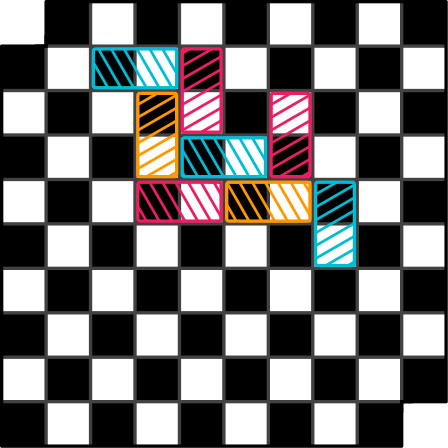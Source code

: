<?xml version="1.0"?>
<!DOCTYPE ipe SYSTEM "ipe.dtd">
<ipe version="70218" creator="Ipe 7.2.28">
<info created="D:20160503164621" modified="D:20240317162712"/>
<ipestyle name="tungsteno">
<symbol name="arrow/arc(spx)">
<path stroke="sym-stroke" fill="sym-stroke" pen="sym-pen">
0 0 m
-1 0.333 l
-1 -0.333 l
h
</path>
</symbol>
<symbol name="arrow/farc(spx)">
<path stroke="sym-stroke" fill="white" pen="sym-pen">
0 0 m
-1 0.333 l
-1 -0.333 l
h
</path>
</symbol>
<symbol name="arrow/ptarc(spx)">
<path stroke="sym-stroke" fill="sym-stroke" pen="sym-pen">
0 0 m
-1 0.333 l
-0.8 0 l
-1 -0.333 l
h
</path>
</symbol>
<symbol name="arrow/fptarc(spx)">
<path stroke="sym-stroke" fill="white" pen="sym-pen">
0 0 m
-1 0.333 l
-0.8 0 l
-1 -0.333 l
h
</path>
</symbol>
<symbol name="mark/circle(sx)" transformations="translations">
<path fill="sym-stroke">
0.6 0 0 0.6 0 0 e
0.4 0 0 0.4 0 0 e
</path>
</symbol>
<symbol name="mark/disk(sx)" transformations="translations">
<path fill="sym-stroke">
0.6 0 0 0.6 0 0 e
</path>
</symbol>
<symbol name="mark/fdisk(sfx)" transformations="translations">
<group>
<path fill="sym-fill">
0.5 0 0 0.5 0 0 e
</path>
<path fill="sym-stroke" fillrule="eofill">
0.6 0 0 0.6 0 0 e
0.4 0 0 0.4 0 0 e
</path>
</group>
</symbol>
<symbol name="mark/box(sx)" transformations="translations">
<path fill="sym-stroke" fillrule="eofill">
-0.6 -0.6 m
0.6 -0.6 l
0.6 0.6 l
-0.6 0.6 l
h
-0.4 -0.4 m
0.4 -0.4 l
0.4 0.4 l
-0.4 0.4 l
h
</path>
</symbol>
<symbol name="mark/square(sx)" transformations="translations">
<path fill="sym-stroke">
-0.6 -0.6 m
0.6 -0.6 l
0.6 0.6 l
-0.6 0.6 l
h
</path>
</symbol>
<symbol name="mark/fsquare(sfx)" transformations="translations">
<group>
<path fill="sym-fill">
-0.5 -0.5 m
0.5 -0.5 l
0.5 0.5 l
-0.5 0.5 l
h
</path>
<path fill="sym-stroke" fillrule="eofill">
-0.6 -0.6 m
0.6 -0.6 l
0.6 0.6 l
-0.6 0.6 l
h
-0.4 -0.4 m
0.4 -0.4 l
0.4 0.4 l
-0.4 0.4 l
h
</path>
</group>
</symbol>
<symbol name="mark/cross(sx)" transformations="translations">
<group>
<path fill="sym-stroke">
-0.43 -0.57 m
0.57 0.43 l
0.43 0.57 l
-0.57 -0.43 l
h
</path>
<path fill="sym-stroke">
-0.43 0.57 m
0.57 -0.43 l
0.43 -0.57 l
-0.57 0.43 l
h
</path>
</group>
</symbol>
<symbol name="arrow/fnormal(spx)">
<path stroke="sym-stroke" fill="white" pen="sym-pen">
0 0 m
-1 0.333 l
-1 -0.333 l
h
</path>
</symbol>
<symbol name="arrow/pointed(spx)">
<path stroke="sym-stroke" fill="sym-stroke" pen="sym-pen">
0 0 m
-1 0.333 l
-0.8 0 l
-1 -0.333 l
h
</path>
</symbol>
<symbol name="arrow/fpointed(spx)">
<path stroke="sym-stroke" fill="white" pen="sym-pen">
0 0 m
-1 0.333 l
-0.8 0 l
-1 -0.333 l
h
</path>
</symbol>
<symbol name="arrow/linear(spx)">
<path stroke="sym-stroke" pen="sym-pen">
-1 0.333 m
0 0 l
-1 -0.333 l
</path>
</symbol>
<symbol name="arrow/fdouble(spx)">
<path stroke="sym-stroke" fill="white" pen="sym-pen">
0 0 m
-1 0.333 l
-1 -0.333 l
h
-1 0 m
-2 0.333 l
-2 -0.333 l
h
</path>
</symbol>
<symbol name="arrow/double(spx)">
<path stroke="sym-stroke" fill="sym-stroke" pen="sym-pen">
0 0 m
-1 0.333 l
-1 -0.333 l
h
-1 0 m
-2 0.333 l
-2 -0.333 l
h
</path>
</symbol>
<symbol name="arrow/mid-normal(spx)">
<path stroke="sym-stroke" fill="sym-stroke" pen="sym-pen">
0.5 0 m
-0.5 0.333 l
-0.5 -0.333 l
h
</path>
</symbol>
<symbol name="arrow/mid-fnormal(spx)">
<path stroke="sym-stroke" fill="white" pen="sym-pen">
0.5 0 m
-0.5 0.333 l
-0.5 -0.333 l
h
</path>
</symbol>
<symbol name="arrow/mid-pointed(spx)">
<path stroke="sym-stroke" fill="sym-stroke" pen="sym-pen">
0.5 0 m
-0.5 0.333 l
-0.3 0 l
-0.5 -0.333 l
h
</path>
</symbol>
<symbol name="arrow/mid-fpointed(spx)">
<path stroke="sym-stroke" fill="white" pen="sym-pen">
0.5 0 m
-0.5 0.333 l
-0.3 0 l
-0.5 -0.333 l
h
</path>
</symbol>
<symbol name="arrow/mid-double(spx)">
<path stroke="sym-stroke" fill="sym-stroke" pen="sym-pen">
1 0 m
0 0.333 l
0 -0.333 l
h
0 0 m
-1 0.333 l
-1 -0.333 l
h
</path>
</symbol>
<symbol name="arrow/mid-fdouble(spx)">
<path stroke="sym-stroke" fill="white" pen="sym-pen">
1 0 m
0 0.333 l
0 -0.333 l
h
0 0 m
-1 0.333 l
-1 -0.333 l
h
</path>
</symbol>
<anglesize name="22.5 deg" value="22.5"/>
<anglesize name="30 deg" value="30"/>
<anglesize name="45 deg" value="45"/>
<anglesize name="60 deg" value="60"/>
<anglesize name="90 deg" value="90"/>
<arrowsize name="large" value="10"/>
<arrowsize name="small" value="5"/>
<arrowsize name="tiny" value="3"/>
<color name="amber100" value="1 0.925 0.702"/>
<color name="amber200" value="1 0.878 0.51"/>
<color name="amber300" value="1 0.835 0.31"/>
<color name="amber400" value="1 0.792 0.157"/>
<color name="amber500" value="1 0.757 0.027"/>
<color name="amber600" value="1 0.702 0"/>
<color name="amber700" value="1 0.627 0"/>
<color name="amber800" value="1 0.561 0"/>
<color name="amber900" value="1 0.435 0"/>
<color name="blue100" value="0.733 0.871 0.984"/>
<color name="blue200" value="0.565 0.792 0.976"/>
<color name="blue300" value="0.392 0.71 0.965"/>
<color name="blue400" value="0.259 0.647 0.961"/>
<color name="blue500" value="0.129 0.588 0.953"/>
<color name="blue600" value="0.118 0.533 0.898"/>
<color name="blue700" value="0.098 0.463 0.824"/>
<color name="blue800" value="0.082 0.396 0.753"/>
<color name="blue900" value="0.051 0.278 0.631"/>
<color name="bluegray100" value="0.812 0.847 0.863"/>
<color name="bluegray200" value="0.69 0.745 0.773"/>
<color name="bluegray300" value="0.565 0.643 0.682"/>
<color name="bluegray400" value="0.471 0.565 0.612"/>
<color name="bluegray500" value="0.376 0.49 0.545"/>
<color name="bluegray600" value="0.329 0.431 0.478"/>
<color name="bluegray700" value="0.271 0.353 0.392"/>
<color name="bluegray800" value="0.216 0.278 0.31"/>
<color name="bluegray900" value="0.149 0.196 0.22"/>
<color name="brown100" value="0.843 0.8 0.784"/>
<color name="brown200" value="0.737 0.667 0.643"/>
<color name="brown300" value="0.631 0.533 0.498"/>
<color name="brown400" value="0.553 0.431 0.388"/>
<color name="brown500" value="0.475 0.333 0.282"/>
<color name="brown600" value="0.427 0.298 0.255"/>
<color name="brown700" value="0.365 0.251 0.216"/>
<color name="brown800" value="0.306 0.204 0.18"/>
<color name="brown900" value="0.243 0.153 0.137"/>
<color name="cyan100" value="0.698 0.922 0.949"/>
<color name="cyan200" value="0.502 0.871 0.918"/>
<color name="cyan300" value="0.302 0.816 0.882"/>
<color name="cyan400" value="0.149 0.776 0.855"/>
<color name="cyan500" value="0 0.737 0.831"/>
<color name="cyan600" value="0 0.675 0.757"/>
<color name="cyan700" value="0 0.592 0.655"/>
<color name="cyan800" value="0 0.514 0.561"/>
<color name="cyan900" value="0 0.376 0.392"/>
<color name="deeporange100" value="1 0.8 0.737"/>
<color name="deeporange200" value="1 0.671 0.569"/>
<color name="deeporange300" value="1 0.541 0.396"/>
<color name="deeporange400" value="1 0.439 0.263"/>
<color name="deeporange500" value="1 0.341 0.133"/>
<color name="deeporange600" value="0.957 0.318 0.118"/>
<color name="deeporange700" value="0.902 0.29 0.098"/>
<color name="deeporange800" value="0.847 0.263 0.082"/>
<color name="deeporange900" value="0.749 0.212 0.047"/>
<color name="deeppurple100" value="0.82 0.769 0.914"/>
<color name="deeppurple200" value="0.702 0.616 0.859"/>
<color name="deeppurple300" value="0.584 0.459 0.804"/>
<color name="deeppurple400" value="0.494 0.341 0.761"/>
<color name="deeppurple500" value="0.404 0.227 0.718"/>
<color name="deeppurple600" value="0.369 0.208 0.694"/>
<color name="deeppurple700" value="0.318 0.176 0.659"/>
<color name="deeppurple800" value="0.271 0.153 0.627"/>
<color name="deeppurple900" value="0.192 0.106 0.573"/>
<color name="gray100" value="0.961"/>
<color name="gray200" value="0.933"/>
<color name="gray300" value="0.878"/>
<color name="gray400" value="0.741"/>
<color name="gray500" value="0.62"/>
<color name="gray600" value="0.459"/>
<color name="gray700" value="0.38"/>
<color name="gray800" value="0.259"/>
<color name="gray900" value="0.129"/>
<color name="green100" value="0.784 0.902 0.788"/>
<color name="green200" value="0.647 0.839 0.655"/>
<color name="green300" value="0.506 0.78 0.518"/>
<color name="green400" value="0.4 0.733 0.416"/>
<color name="green500" value="0.298 0.686 0.314"/>
<color name="green600" value="0.263 0.627 0.278"/>
<color name="green700" value="0.22 0.557 0.235"/>
<color name="green800" value="0.18 0.49 0.196"/>
<color name="green900" value="0.106 0.369 0.125"/>
<color name="indigo100" value="0.773 0.792 0.914"/>
<color name="indigo200" value="0.624 0.659 0.855"/>
<color name="indigo300" value="0.475 0.525 0.796"/>
<color name="indigo400" value="0.361 0.42 0.753"/>
<color name="indigo500" value="0.247 0.318 0.71"/>
<color name="indigo600" value="0.224 0.286 0.671"/>
<color name="indigo700" value="0.188 0.247 0.624"/>
<color name="indigo800" value="0.157 0.208 0.576"/>
<color name="indigo900" value="0.102 0.137 0.494"/>
<color name="lightblue100" value="0.702 0.898 0.988"/>
<color name="lightblue200" value="0.506 0.831 0.98"/>
<color name="lightblue300" value="0.31 0.765 0.969"/>
<color name="lightblue400" value="0.161 0.714 0.965"/>
<color name="lightblue500" value="0.012 0.663 0.957"/>
<color name="lightblue600" value="0.012 0.608 0.898"/>
<color name="lightblue700" value="0.008 0.533 0.82"/>
<color name="lightblue800" value="0.008 0.467 0.741"/>
<color name="lightblue900" value="0.004 0.341 0.608"/>
<color name="lightgreen100" value="0.863 0.929 0.784"/>
<color name="lightgreen200" value="0.773 0.882 0.647"/>
<color name="lightgreen300" value="0.682 0.835 0.506"/>
<color name="lightgreen400" value="0.612 0.8 0.396"/>
<color name="lightgreen500" value="0.545 0.765 0.29"/>
<color name="lightgreen600" value="0.486 0.702 0.259"/>
<color name="lightgreen700" value="0.408 0.624 0.22"/>
<color name="lightgreen800" value="0.333 0.545 0.184"/>
<color name="lightgreen900" value="0.2 0.412 0.118"/>
<color name="lime100" value="0.941 0.957 0.765"/>
<color name="lime200" value="0.902 0.933 0.612"/>
<color name="lime300" value="0.863 0.906 0.459"/>
<color name="lime400" value="0.831 0.882 0.341"/>
<color name="lime500" value="0.804 0.863 0.224"/>
<color name="lime600" value="0.753 0.792 0.2"/>
<color name="lime700" value="0.686 0.706 0.169"/>
<color name="lime800" value="0.62 0.616 0.141"/>
<color name="lime900" value="0.51 0.467 0.09"/>
<color name="orange100" value="1 0.878 0.698"/>
<color name="orange200" value="1 0.8 0.502"/>
<color name="orange300" value="1 0.718 0.302"/>
<color name="orange400" value="1 0.655 0.149"/>
<color name="orange500" value="1 0.596 0"/>
<color name="orange600" value="0.984 0.549 0"/>
<color name="orange700" value="0.961 0.486 0"/>
<color name="orange800" value="0.937 0.424 0"/>
<color name="orange900" value="0.902 0.318 0"/>
<color name="pink100" value="0.973 0.733 0.816"/>
<color name="pink200" value="0.957 0.561 0.694"/>
<color name="pink300" value="0.941 0.384 0.573"/>
<color name="pink400" value="0.925 0.251 0.478"/>
<color name="pink500" value="0.914 0.118 0.388"/>
<color name="pink600" value="0.847 0.106 0.376"/>
<color name="pink700" value="0.761 0.094 0.357"/>
<color name="pink800" value="0.678 0.078 0.341"/>
<color name="pink900" value="0.533 0.055 0.31"/>
<color name="purple100" value="0.882 0.745 0.906"/>
<color name="purple200" value="0.808 0.576 0.847"/>
<color name="purple300" value="0.729 0.408 0.784"/>
<color name="purple400" value="0.671 0.278 0.737"/>
<color name="purple500" value="0.612 0.153 0.69"/>
<color name="purple600" value="0.557 0.141 0.667"/>
<color name="purple700" value="0.482 0.122 0.635"/>
<color name="purple800" value="0.416 0.106 0.604"/>
<color name="purple900" value="0.29 0.078 0.549"/>
<color name="red100" value="1 0.804 0.824"/>
<color name="red200" value="0.937 0.604 0.604"/>
<color name="red300" value="0.898 0.451 0.451"/>
<color name="red400" value="0.937 0.325 0.314"/>
<color name="red500" value="0.957 0.263 0.212"/>
<color name="red600" value="0.898 0.224 0.208"/>
<color name="red700" value="0.827 0.184 0.184"/>
<color name="red800" value="0.776 0.157 0.157"/>
<color name="red900" value="0.718 0.11 0.11"/>
<color name="teal100" value="0.698 0.875 0.859"/>
<color name="teal200" value="0.502 0.796 0.769"/>
<color name="teal300" value="0.302 0.714 0.675"/>
<color name="teal400" value="0.149 0.651 0.604"/>
<color name="teal500" value="0 0.588 0.533"/>
<color name="teal600" value="0 0.537 0.482"/>
<color name="teal700" value="0 0.475 0.42"/>
<color name="teal800" value="0 0.412 0.361"/>
<color name="teal900" value="0 0.302 0.251"/>
<color name="yellow100" value="1 0.976 0.769"/>
<color name="yellow200" value="1 0.961 0.616"/>
<color name="yellow300" value="1 0.945 0.463"/>
<color name="yellow400" value="1 0.933 0.345"/>
<color name="yellow500" value="1 0.922 0.231"/>
<color name="yellow600" value="0.992 0.847 0.208"/>
<color name="yellow700" value="0.984 0.753 0.176"/>
<color name="yellow800" value="0.976 0.659 0.145"/>
<color name="yellow900" value="0.961 0.498 0.09"/>
<dashstyle name="dash dot dotted" value="[4 2 1 2 1 2] 0"/>
<dashstyle name="dash dotted" value="[4 2 1 2] 0"/>
<dashstyle name="dashed" value="[4] 0"/>
<dashstyle name="dotted" value="[1 3] 0"/>
<gridsize name="10 pts (~3.5 mm)" value="10"/>
<gridsize name="14 pts (~5 mm)" value="14"/>
<gridsize name="16 pts (~6 mm)" value="16"/>
<gridsize name="20 pts (~7 mm)" value="20"/>
<gridsize name="28 pts (~10 mm)" value="28"/>
<gridsize name="32 pts (~12 mm)" value="32"/>
<gridsize name="4 pts" value="4"/>
<gridsize name="56 pts (~20 mm)" value="56"/>
<gridsize name="8 pts (~3 mm)" value="8"/>
<opacity name="10%" value="0.1"/>
<opacity name="20%" value="0.2"/>
<opacity name="30%" value="0.3"/>
<opacity name="40%" value="0.4"/>
<opacity name="50%" value="0.5"/>
<opacity name="60%" value="0.6"/>
<opacity name="70%" value="0.7"/>
<opacity name="80%" value="0.8"/>
<opacity name="90%" value="0.9"/>
<pen name="fat" value="1.2"/>
<pen name="heavier" value="0.8"/>
<pen name="ultrafat" value="2"/>
<symbolsize name="large" value="5"/>
<symbolsize name="small" value="2"/>
<symbolsize name="tiny" value="1.1"/>
<textsize name="Huge" value="\Huge"/>
<textsize name="LARGE" value="\LARGE"/>
<textsize name="Large" value="\Large"/>
<textsize name="footnote" value="\footnotesize"/>
<textsize name="huge" value="\huge"/>
<textsize name="large" value="\large"/>
<textsize name="script" value="\scriptsize"/>
<textsize name="small" value="\small"/>
<textsize name="tiny" value="\tiny"/>
<textstyle name="center" begin="\begin{center}" end="\end{center}"/>
<textstyle name="item" begin="\begin{itemize}\item{}" end="\end{itemize}"/>
<textstyle name="itemize" begin="\begin{itemize}" end="\end{itemize}"/>
<tiling name="falling" angle="-60" step="4" width="1"/>
<tiling name="rising" angle="30" step="4" width="1"/>
</ipestyle>
<page>
<layer name="alpha"/>
<view layers="alpha" active="alpha"/>
<group layer="alpha" matrix="1 0 0 1 0 176">
<path matrix="1 0 0 1 0 -176" fill="black">
144 768 m
144 752 l
160 752 l
160 768 l
h
</path>
<path matrix="1 0 0 1 32 -176" fill="black">
144 768 m
144 752 l
160 752 l
160 768 l
h
</path>
<path matrix="1 0 0 1 64 -176" fill="black">
144 768 m
144 752 l
160 752 l
160 768 l
h
</path>
<path matrix="1 0 0 1 96 -176" fill="black">
144 768 m
144 752 l
160 752 l
160 768 l
h
</path>
<path matrix="1 0 0 1 128 -176" fill="black">
144 768 m
144 752 l
160 752 l
160 768 l
h
</path>
<path matrix="1 0 0 1 -16 -192" fill="black">
144 768 m
144 752 l
160 752 l
160 768 l
h
</path>
<path matrix="1 0 0 1 16 -192" fill="black">
144 768 m
144 752 l
160 752 l
160 768 l
h
</path>
<path matrix="1 0 0 1 48 -192" fill="black">
144 768 m
144 752 l
160 752 l
160 768 l
h
</path>
<path matrix="1 0 0 1 80 -192" fill="black">
144 768 m
144 752 l
160 752 l
160 768 l
h
</path>
<path matrix="1 0 0 1 112 -192" fill="black">
144 768 m
144 752 l
160 752 l
160 768 l
h
</path>
<path matrix="1 0 0 1 0 -208" fill="black">
144 768 m
144 752 l
160 752 l
160 768 l
h
</path>
<path matrix="1 0 0 1 32 -208" fill="black">
144 768 m
144 752 l
160 752 l
160 768 l
h
</path>
<path matrix="1 0 0 1 64 -208" fill="black">
144 768 m
144 752 l
160 752 l
160 768 l
h
</path>
<path matrix="1 0 0 1 96 -208" fill="black">
144 768 m
144 752 l
160 752 l
160 768 l
h
</path>
<path matrix="1 0 0 1 128 -208" fill="black">
144 768 m
144 752 l
160 752 l
160 768 l
h
</path>
<path matrix="1 0 0 1 -16 -224" fill="black">
144 768 m
144 752 l
160 752 l
160 768 l
h
</path>
<path matrix="1 0 0 1 16 -224" fill="black">
144 768 m
144 752 l
160 752 l
160 768 l
h
</path>
<path matrix="1 0 0 1 48 -224" fill="black">
144 768 m
144 752 l
160 752 l
160 768 l
h
</path>
<path matrix="1 0 0 1 80 -224" fill="black">
144 768 m
144 752 l
160 752 l
160 768 l
h
</path>
<path matrix="1 0 0 1 112 -224" fill="black">
144 768 m
144 752 l
160 752 l
160 768 l
h
</path>
<path matrix="1 0 0 1 0 -240" fill="black">
144 768 m
144 752 l
160 752 l
160 768 l
h
</path>
<path matrix="1 0 0 1 32 -240" fill="black">
144 768 m
144 752 l
160 752 l
160 768 l
h
</path>
<path matrix="1 0 0 1 64 -240" fill="black">
144 768 m
144 752 l
160 752 l
160 768 l
h
</path>
<path matrix="1 0 0 1 96 -240" fill="black">
144 768 m
144 752 l
160 752 l
160 768 l
h
</path>
<path matrix="1 0 0 1 128 -240" fill="black">
144 768 m
144 752 l
160 752 l
160 768 l
h
</path>
<path matrix="1 0 0 1 -16 -256" fill="black">
144 768 m
144 752 l
160 752 l
160 768 l
h
</path>
<path matrix="1 0 0 1 16 -256" fill="black">
144 768 m
144 752 l
160 752 l
160 768 l
h
</path>
<path matrix="1 0 0 1 48 -256" fill="black">
144 768 m
144 752 l
160 752 l
160 768 l
h
</path>
<path matrix="1 0 0 1 80 -256" fill="black">
144 768 m
144 752 l
160 752 l
160 768 l
h
</path>
<path matrix="1 0 0 1 112 -256" fill="black">
144 768 m
144 752 l
160 752 l
160 768 l
h
</path>
<path matrix="1 0 0 1 0 -272" fill="black">
144 768 m
144 752 l
160 752 l
160 768 l
h
</path>
<path matrix="1 0 0 1 32 -272" fill="black">
144 768 m
144 752 l
160 752 l
160 768 l
h
</path>
<path matrix="1 0 0 1 64 -272" fill="black">
144 768 m
144 752 l
160 752 l
160 768 l
h
</path>
<path matrix="1 0 0 1 96 -272" fill="black">
144 768 m
144 752 l
160 752 l
160 768 l
h
</path>
<path matrix="1 0 0 1 128 -272" fill="black">
144 768 m
144 752 l
160 752 l
160 768 l
h
</path>
<path matrix="1 0 0 1 -16 -288" fill="black">
144 768 m
144 752 l
160 752 l
160 768 l
h
</path>
<path matrix="1 0 0 1 16 -288" fill="black">
144 768 m
144 752 l
160 752 l
160 768 l
h
</path>
<path matrix="1 0 0 1 48 -288" fill="black">
144 768 m
144 752 l
160 752 l
160 768 l
h
</path>
<path matrix="1 0 0 1 80 -288" fill="black">
144 768 m
144 752 l
160 752 l
160 768 l
h
</path>
<path matrix="1 0 0 1 112 -288" fill="black">
144 768 m
144 752 l
160 752 l
160 768 l
h
</path>
<path matrix="1 0 0 1 0 -304" fill="black">
144 768 m
144 752 l
160 752 l
160 768 l
h
</path>
<path matrix="1 0 0 1 32 -304" fill="black">
144 768 m
144 752 l
160 752 l
160 768 l
h
</path>
<path matrix="1 0 0 1 64 -304" fill="black">
144 768 m
144 752 l
160 752 l
160 768 l
h
</path>
<path matrix="1 0 0 1 96 -304" fill="black">
144 768 m
144 752 l
160 752 l
160 768 l
h
</path>
<path matrix="1 0 0 1 128 -304" fill="black">
144 768 m
144 752 l
160 752 l
160 768 l
h
</path>
<path matrix="1 0 0 1 -16 -320" fill="black">
144 768 m
144 752 l
160 752 l
160 768 l
h
</path>
<path matrix="1 0 0 1 16 -320" fill="black">
144 768 m
144 752 l
160 752 l
160 768 l
h
</path>
<path matrix="1 0 0 1 48 -320" fill="black">
144 768 m
144 752 l
160 752 l
160 768 l
h
</path>
<path matrix="1 0 0 1 80 -320" fill="black">
144 768 m
144 752 l
160 752 l
160 768 l
h
</path>
<path matrix="1 0 0 1 112 -320" fill="black">
144 768 m
144 752 l
160 752 l
160 768 l
h
</path>
</group>
<path stroke="gray800" pen="fat">
144 752 m
288 752 l
</path>
<path stroke="gray800" pen="fat">
128 736 m
288 736 l
</path>
<path stroke="gray800" pen="fat">
128 720 m
288 720 l
</path>
<path stroke="gray800" pen="fat">
128 704 m
288 704 l
</path>
<path stroke="gray800" pen="fat">
128 688 m
288 688 l
</path>
<path stroke="gray800" pen="fat">
128 672 m
288 672 l
</path>
<path stroke="gray800" pen="fat">
128 656 m
288 656 l
</path>
<path stroke="gray800" pen="fat">
128 640 m
288 640 l
</path>
<path stroke="gray800" pen="fat">
128 624 m
272 624 l
</path>
<path stroke="gray800" pen="fat">
144 752 m
144 608 l
</path>
<path stroke="gray800" pen="fat">
160 768 m
160 608 l
</path>
<path stroke="gray800" pen="fat">
176 768 m
176 608 l
</path>
<path stroke="gray800" pen="fat">
192 768 m
192 608 l
</path>
<path stroke="gray800" pen="fat">
208 768 m
208 608 l
</path>
<path stroke="gray800" pen="fat">
224 768 m
224 608 l
</path>
<path stroke="gray800" pen="fat">
240 768 m
240 608 l
</path>
<path stroke="gray800" pen="fat">
256 768 m
256 608 l
</path>
<path stroke="gray800" pen="fat">
272 768 m
272 624 l
</path>
<path stroke="black" pen="fat">
128 752 m
144 752 l
144 768 l
288 768 l
288 624 l
272 624 l
272 608 l
128 608 l
h
</path>
<path stroke="black" pen="fat" join="0">
144 756 m
144 752 l
140 752 l
</path>
<path stroke="black" pen="fat" join="0">
276 624 m
272 624 l
272 620 l
</path>
<path matrix="0.25 0 0 0.25 128 604" stroke="cyan500" fill="cyan500" pen="fat" tiling="falling">
136 588
132 588
132 584
132 536
132 532
136 532
248 532
252 532
252 536
252 584
252 588
248 588 u
</path>
<path matrix="0 0.25 -0.25 0 340 688" stroke="pink500" fill="pink500" pen="fat" tiling="rising">
136 588
132 588
132 584
132 536
132 532
136 532
248 532
252 532
252 536
252 584
252 588
248 588 u
</path>
<path matrix="0 0.25 -0.25 0 324 672" stroke="orange500" fill="orange500" pen="fat" tiling="rising">
136 588
132 588
132 584
132 536
132 532
136 532
248 532
252 532
252 536
252 584
252 588
248 588 u
</path>
<path matrix="0.25 0 0 0.25 160 572" stroke="cyan500" fill="cyan500" pen="fat" tiling="falling">
136 588
132 588
132 584
132 536
132 532
136 532
248 532
252 532
252 536
252 584
252 588
248 588 u
</path>
<path matrix="0.25 0 0 0.25 144 556" stroke="pink500" fill="pink500" pen="fat" tiling="falling">
136 588
132 588
132 584
132 536
132 532
136 532
248 532
252 532
252 536
252 584
252 588
248 588 u
</path>
<path matrix="0.25 0 0 0.25 176 556" stroke="orange500" fill="orange500" pen="fat" tiling="falling">
136 588
132 588
132 584
132 536
132 532
136 532
248 532
252 532
252 536
252 584
252 588
248 588 u
</path>
<path matrix="0 0.25 -0.25 0 388 640" stroke="cyan500" fill="cyan500" pen="fat" tiling="rising">
136 588
132 588
132 584
132 536
132 532
136 532
248 532
252 532
252 536
252 584
252 588
248 588 u
</path>
<path matrix="0 0.25 -0.25 0 372 672" stroke="pink500" fill="pink500" pen="fat" tiling="rising">
136 588
132 588
132 584
132 536
132 532
136 532
248 532
252 532
252 536
252 584
252 588
248 588 u
</path>
</page>
</ipe>
